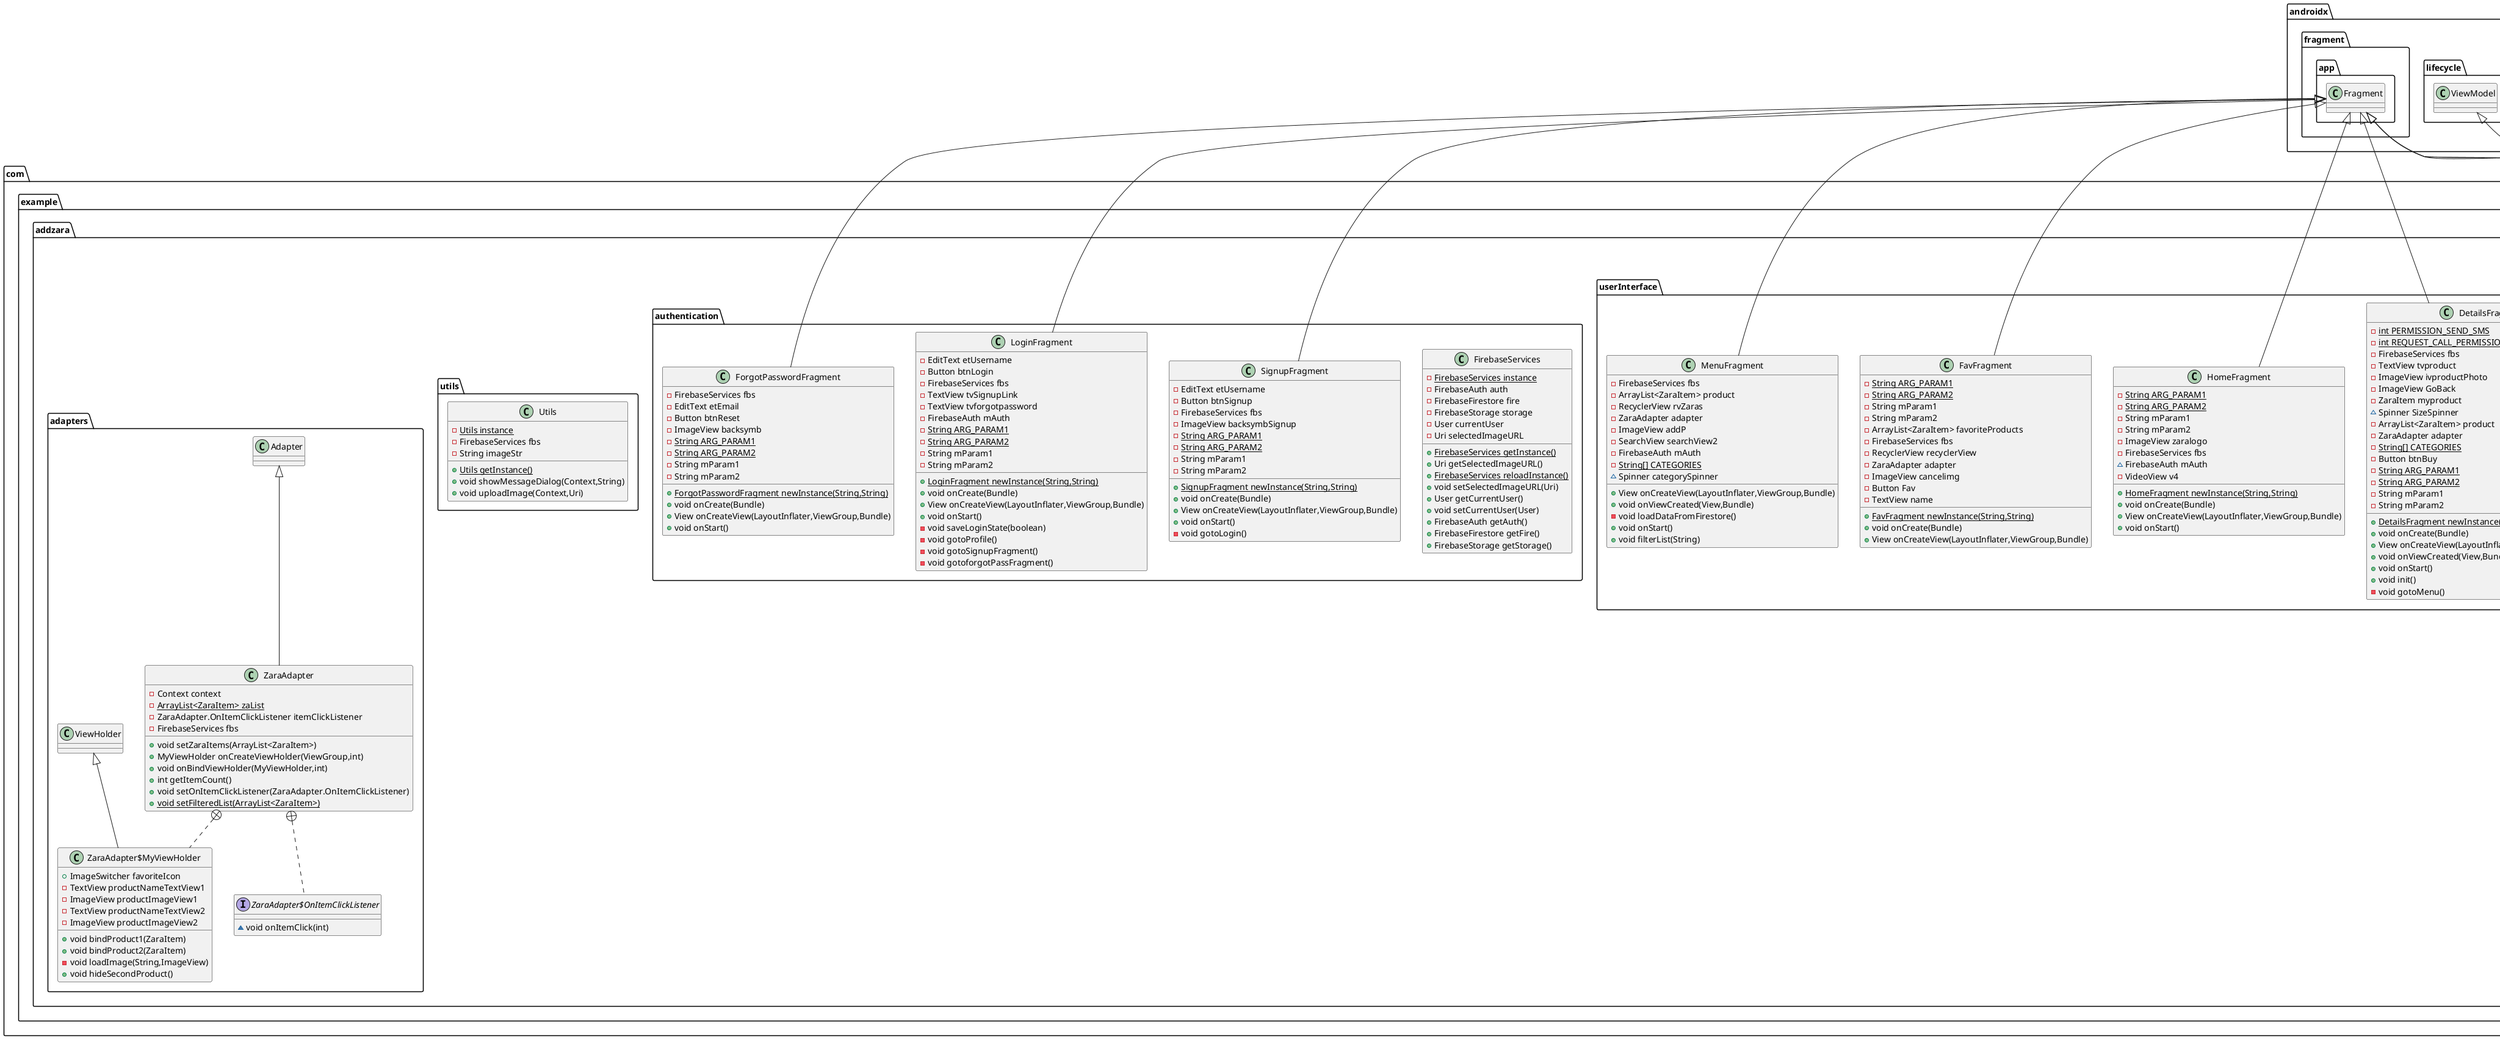 @startuml
class com.example.addzara.activities.MainActivity {
- FirebaseServices fbs
- Stack<Fragment> fragmentStack
- BottomNavigationView bottomNavigationView
- ActivityMainBinding binding
# void onCreate(Bundle)
+ void onBackPressed()
+ void pushFragment(Fragment)
+ void replaceFragment(Fragment)
}


class com.example.addzara.ui.login.LoginResult {
- LoggedInUserView success
- Integer error
~ LoggedInUserView getSuccess()
~ Integer getError()
}


class com.example.addzara.data.LoginRepository {
- {static} LoginRepository instance
- LoginDataSource dataSource
- LoggedInUser user
+ {static} LoginRepository getInstance(LoginDataSource)
+ boolean isLoggedIn()
+ void logout()
- void setLoggedInUser(LoggedInUser)
+ Result<LoggedInUser> login(String,String)
}


class com.example.addzara.data.LoginDataSource {
+ Result<LoggedInUser> login(String,String)
+ void logout()
}

class com.example.addzara.addData.AddZaraFragment {
- FirebaseServices fbs
- EditText etProduct
- {static} int GALLERY_REQUEST_CODE
- ImageView img
- String imageStr
- Button btnAdd
- Utils utils
- Uri selectedImageUri
- ImageView goback
- {static} String ARG_PARAM1
- {static} String ARG_PARAM2
- String mParam1
- String mParam2
+ {static} AddZaraFragment newInstance(String,String)
+ void onCreate(Bundle)
+ View onCreateView(LayoutInflater,ViewGroup,Bundle)
+ void onStart()
- void connectComponents()
+ void addToFirestore()
- void openGallery()
+ void onActivityResult(int,int,Intent)
+ void gotomenu()
}


class com.example.addzara.ui.login.LoginViewModelFactory {
+ T create(Class<T>)
}

class com.example.addzara.data.model.LoggedInUser {
- String userId
- String displayName
+ String getUserId()
+ String getDisplayName()
}


class com.example.addzara.userInterface.Zara {
- String Product
- String size
+ {static} Creator<Zara> CREATOR
- String colour
- String price
- String description
- String photo
+ String toString()
+ String getProduct()
+ void setProduct(String)
+ String getSize()
+ void setSize(String)
+ String getColour()
+ void setColour(String)
+ String getPrice()
+ void setPrice(String)
+ String getDescription()
+ void setDescription(String)
+ String getPhoto()
+ void setPhoto(String)
+ int describeContents()
+ void writeToParcel(Parcel,int)
}


class com.example.addzara.userInterface.HomeFragment {
- {static} String ARG_PARAM1
- {static} String ARG_PARAM2
- String mParam1
- String mParam2
- ImageView zaralogo
- FirebaseServices fbs
~ FirebaseAuth mAuth
- VideoView v4
+ {static} HomeFragment newInstance(String,String)
+ void onCreate(Bundle)
+ View onCreateView(LayoutInflater,ViewGroup,Bundle)
+ void onStart()
}


class com.example.addzara.userInterface.FavFragment {
- {static} String ARG_PARAM1
- {static} String ARG_PARAM2
- String mParam1
- String mParam2
- ArrayList<ZaraItem> favoriteProducts
- FirebaseServices fbs
- RecyclerView recyclerView
- ZaraAdapter adapter
- ImageView cancelimg
- Button Fav
- TextView name
+ {static} FavFragment newInstance(String,String)
+ void onCreate(Bundle)
+ View onCreateView(LayoutInflater,ViewGroup,Bundle)
}


class com.example.addzara.authentication.FirebaseServices {
- {static} FirebaseServices instance
- FirebaseAuth auth
- FirebaseFirestore fire
- FirebaseStorage storage
- User currentUser
- Uri selectedImageURL
+ {static} FirebaseServices getInstance()
+ Uri getSelectedImageURL()
+ {static} FirebaseServices reloadInstance()
+ void setSelectedImageURL(Uri)
+ User getCurrentUser()
+ void setCurrentUser(User)
+ FirebaseAuth getAuth()
+ FirebaseFirestore getFire()
+ FirebaseStorage getStorage()
}


class com.example.addzara.ui.login.LoginFormState {
- Integer usernameError
- Integer passwordError
- boolean isDataValid
~ Integer getUsernameError()
~ Integer getPasswordError()
~ boolean isDataValid()
}


class com.example.addzara.authentication.LoginFragment {
- EditText etUsername
- Button btnLogin
- FirebaseServices fbs
- TextView tvSignupLink
- TextView tvforgotpassword
- FirebaseAuth mAuth
- {static} String ARG_PARAM1
- {static} String ARG_PARAM2
- String mParam1
- String mParam2
+ {static} LoginFragment newInstance(String,String)
+ void onCreate(Bundle)
+ View onCreateView(LayoutInflater,ViewGroup,Bundle)
+ void onStart()
- void saveLoginState(boolean)
- void gotoProfile()
- void gotoSignupFragment()
- void gotoforgotPassFragment()
}


class com.example.addzara.data.Result {
+ String toString()
}

class com.example.addzara.data.Result$Success {
- T data
+ T getData()
}


class com.example.addzara.data.Result$Error {
- Exception error
+ Exception getError()
}


class com.example.addzara.addData.ZaraItem {
- String product
- String size
- String colour
- String price
- String description
- String photo
- String category
- boolean isFavorite
+ {static} Creator<User> CREATOR
+ void setCategory(String)
+ boolean isFavorite()
+ void setFavorite(boolean)
+ int describeContents()
+ void writeToParcel(Parcel,int)
+ String getProduct()
+ void setProduct(String)
+ String getSize()
+ void setSize(String)
+ String getColour()
+ void setColour(String)
+ String getPrice()
+ void setPrice(String)
+ String getDescription()
+ void setDescription(String)
+ String getPhoto()
+ String getCategory()
+ void setPhoto(String)
+ String toString()
}


class com.example.addzara.authentication.ForgotPasswordFragment {
- FirebaseServices fbs
- EditText etEmail
- Button btnReset
- ImageView backsymb
- {static} String ARG_PARAM1
- {static} String ARG_PARAM2
- String mParam1
- String mParam2
+ {static} ForgotPasswordFragment newInstance(String,String)
+ void onCreate(Bundle)
+ View onCreateView(LayoutInflater,ViewGroup,Bundle)
+ void onStart()
}


class com.example.addzara.userInterface.MenuFragment {
- FirebaseServices fbs
- ArrayList<ZaraItem> product
- RecyclerView rvZaras
- ZaraAdapter adapter
- ImageView addP
- SearchView searchView2
- FirebaseAuth mAuth
- {static} String[] CATEGORIES
~ Spinner categorySpinner
+ View onCreateView(LayoutInflater,ViewGroup,Bundle)
+ void onViewCreated(View,Bundle)
- void loadDataFromFirestore()
+ void onStart()
+ void filterList(String)
}


class com.example.addzara.ui.login.LoginViewModel {
- MutableLiveData<LoginFormState> loginFormState
- MutableLiveData<LoginResult> loginResult
- LoginRepository loginRepository
~ LiveData<LoginFormState> getLoginFormState()
~ LiveData<LoginResult> getLoginResult()
+ void login(String,String)
+ void loginDataChanged(String,String)
- boolean isUserNameValid(String)
- boolean isPasswordValid(String)
}


class com.example.addzara.ui.login.LoginFragment {
- EditText etUsername
- Button btnLogin
- FirebaseServices fbs
- TextView tvSignupLink
- TextView forgotpass
- {static} String ARG_PARAM1
- {static} String ARG_PARAM2
- String mParam1
- String mParam2
+ {static} LoginFragment newInstance(String,String)
+ void onCreate(Bundle)
+ View onCreateView(LayoutInflater,ViewGroup,Bundle)
+ void onStart()
- void gotoSignupFragment()
- void gotoForgotPassFragment()
}


class com.example.addzara.userInterface.ProfileFragment {
- {static} String ARG_PARAM1
- {static} String ARG_PARAM2
- String mParam1
- String mParam2
- TextView tvFirstName
- String stFirstName
- {static} int GALLERY_REQUEST_CODE
- ImageView imgprofile
- FirebaseServices fbs
- FirebaseFirestore db
- FirebaseAuth mauth
- boolean flagAlreadyFilled
+ {static} ProfileFragment newInstance(String,String)
+ void onCreate(Bundle)
+ void onViewCreated(View,Bundle)
- void fillUserDetails(FirebaseUser)
- String getCurrentUserEmail()
+ View onCreateView(LayoutInflater,ViewGroup,Bundle)
- void navigateToHomeFragment()
- void navigateToLoginFragment()
+ void onStart()
- void init()
}


class com.example.addzara.utils.Utils {
- {static} Utils instance
- FirebaseServices fbs
- String imageStr
+ {static} Utils getInstance()
+ void showMessageDialog(Context,String)
+ void uploadImage(Context,Uri)
}


class com.example.addzara.addData.User {
- String firstName
- String lastName
- String username
- String phone
- ArrayList<String> favorites
+ String getFirstName()
+ void setFirstName(String)
+ String getLastName()
+ void setLastName(String)
+ String getUsername()
+ void setUsername(String)
+ String getPhone()
+ void setPhone(String)
+ ArrayList<String> getFavorites()
+ void setFavorites(ArrayList<String>)
+ String toString()
}


class com.example.addzara.authentication.SignupFragment {
- EditText etUsername
- Button btnSignup
- FirebaseServices fbs
- ImageView backsymbSignup
- {static} String ARG_PARAM1
- {static} String ARG_PARAM2
- String mParam1
- String mParam2
+ {static} SignupFragment newInstance(String,String)
+ void onCreate(Bundle)
+ View onCreateView(LayoutInflater,ViewGroup,Bundle)
+ void onStart()
- void gotoLogin()
}


class com.example.addzara.ui.login.LoggedInUserView {
- String displayName
~ String getDisplayName()
}


class com.example.addzara.userInterface.DetailsFragment {
- {static} int PERMISSION_SEND_SMS
- {static} int REQUEST_CALL_PERMISSION
- FirebaseServices fbs
- TextView tvproduct
- ImageView ivproductPhoto
- ImageView GoBack
- ZaraItem myproduct
~ Spinner SizeSpinner
- ArrayList<ZaraItem> product
- ZaraAdapter adapter
- {static} String[] CATEGORIES
- Button btnBuy
- {static} String ARG_PARAM1
- {static} String ARG_PARAM2
- String mParam1
- String mParam2
+ {static} DetailsFragment newInstance(ZaraItem)
+ void onCreate(Bundle)
+ View onCreateView(LayoutInflater,ViewGroup,Bundle)
+ void onViewCreated(View,Bundle)
+ void onStart()
+ void init()
- void gotoMenu()
}


class com.example.addzara.adapters.ZaraAdapter {
- Context context
- {static} ArrayList<ZaraItem> zaList
- ZaraAdapter.OnItemClickListener itemClickListener
- FirebaseServices fbs
+ void setZaraItems(ArrayList<ZaraItem>)
+ MyViewHolder onCreateViewHolder(ViewGroup,int)
+ void onBindViewHolder(MyViewHolder,int)
+ int getItemCount()
+ void setOnItemClickListener(ZaraAdapter.OnItemClickListener)
+ {static} void setFilteredList(ArrayList<ZaraItem>)
}


class com.example.addzara.adapters.ZaraAdapter$MyViewHolder {
+ ImageSwitcher favoriteIcon
- TextView productNameTextView1
- ImageView productImageView1
- TextView productNameTextView2
- ImageView productImageView2
+ void bindProduct1(ZaraItem)
+ void bindProduct2(ZaraItem)
- void loadImage(String,ImageView)
+ void hideSecondProduct()
}


interface com.example.addzara.adapters.ZaraAdapter$OnItemClickListener {
~ void onItemClick(int)
}



androidx.appcompat.app.AppCompatActivity <|-- com.example.addzara.activities.MainActivity
androidx.fragment.app.Fragment <|-- com.example.addzara.addData.AddZaraFragment
com.example.addzara.ui.login.Factory <|.. com.example.addzara.ui.login.LoginViewModelFactory
android.os.Parcelable <|.. com.example.addzara.userInterface.Zara
androidx.fragment.app.Fragment <|-- com.example.addzara.userInterface.HomeFragment
androidx.fragment.app.Fragment <|-- com.example.addzara.userInterface.FavFragment
androidx.fragment.app.Fragment <|-- com.example.addzara.authentication.LoginFragment
com.example.addzara.data.Result +.. com.example.addzara.data.Result$Success
com.example.addzara.data.Result <|-- com.example.addzara.data.Result$Success
com.example.addzara.data.Result +.. com.example.addzara.data.Result$Error
com.example.addzara.data.Result <|-- com.example.addzara.data.Result$Error
android.os.Parcelable <|.. com.example.addzara.addData.ZaraItem
androidx.fragment.app.Fragment <|-- com.example.addzara.authentication.ForgotPasswordFragment
androidx.fragment.app.Fragment <|-- com.example.addzara.userInterface.MenuFragment
androidx.lifecycle.ViewModel <|-- com.example.addzara.ui.login.LoginViewModel
androidx.fragment.app.Fragment <|-- com.example.addzara.ui.login.LoginFragment
androidx.fragment.app.Fragment <|-- com.example.addzara.userInterface.ProfileFragment
androidx.fragment.app.Fragment <|-- com.example.addzara.authentication.SignupFragment
androidx.fragment.app.Fragment <|-- com.example.addzara.userInterface.DetailsFragment
com.example.addzara.adapters.Adapter <|-- com.example.addzara.adapters.ZaraAdapter
com.example.addzara.adapters.ZaraAdapter +.. com.example.addzara.adapters.ZaraAdapter$MyViewHolder
com.example.addzara.adapters.ViewHolder <|-- com.example.addzara.adapters.ZaraAdapter$MyViewHolder
com.example.addzara.adapters.ZaraAdapter +.. com.example.addzara.adapters.ZaraAdapter$OnItemClickListener
@enduml